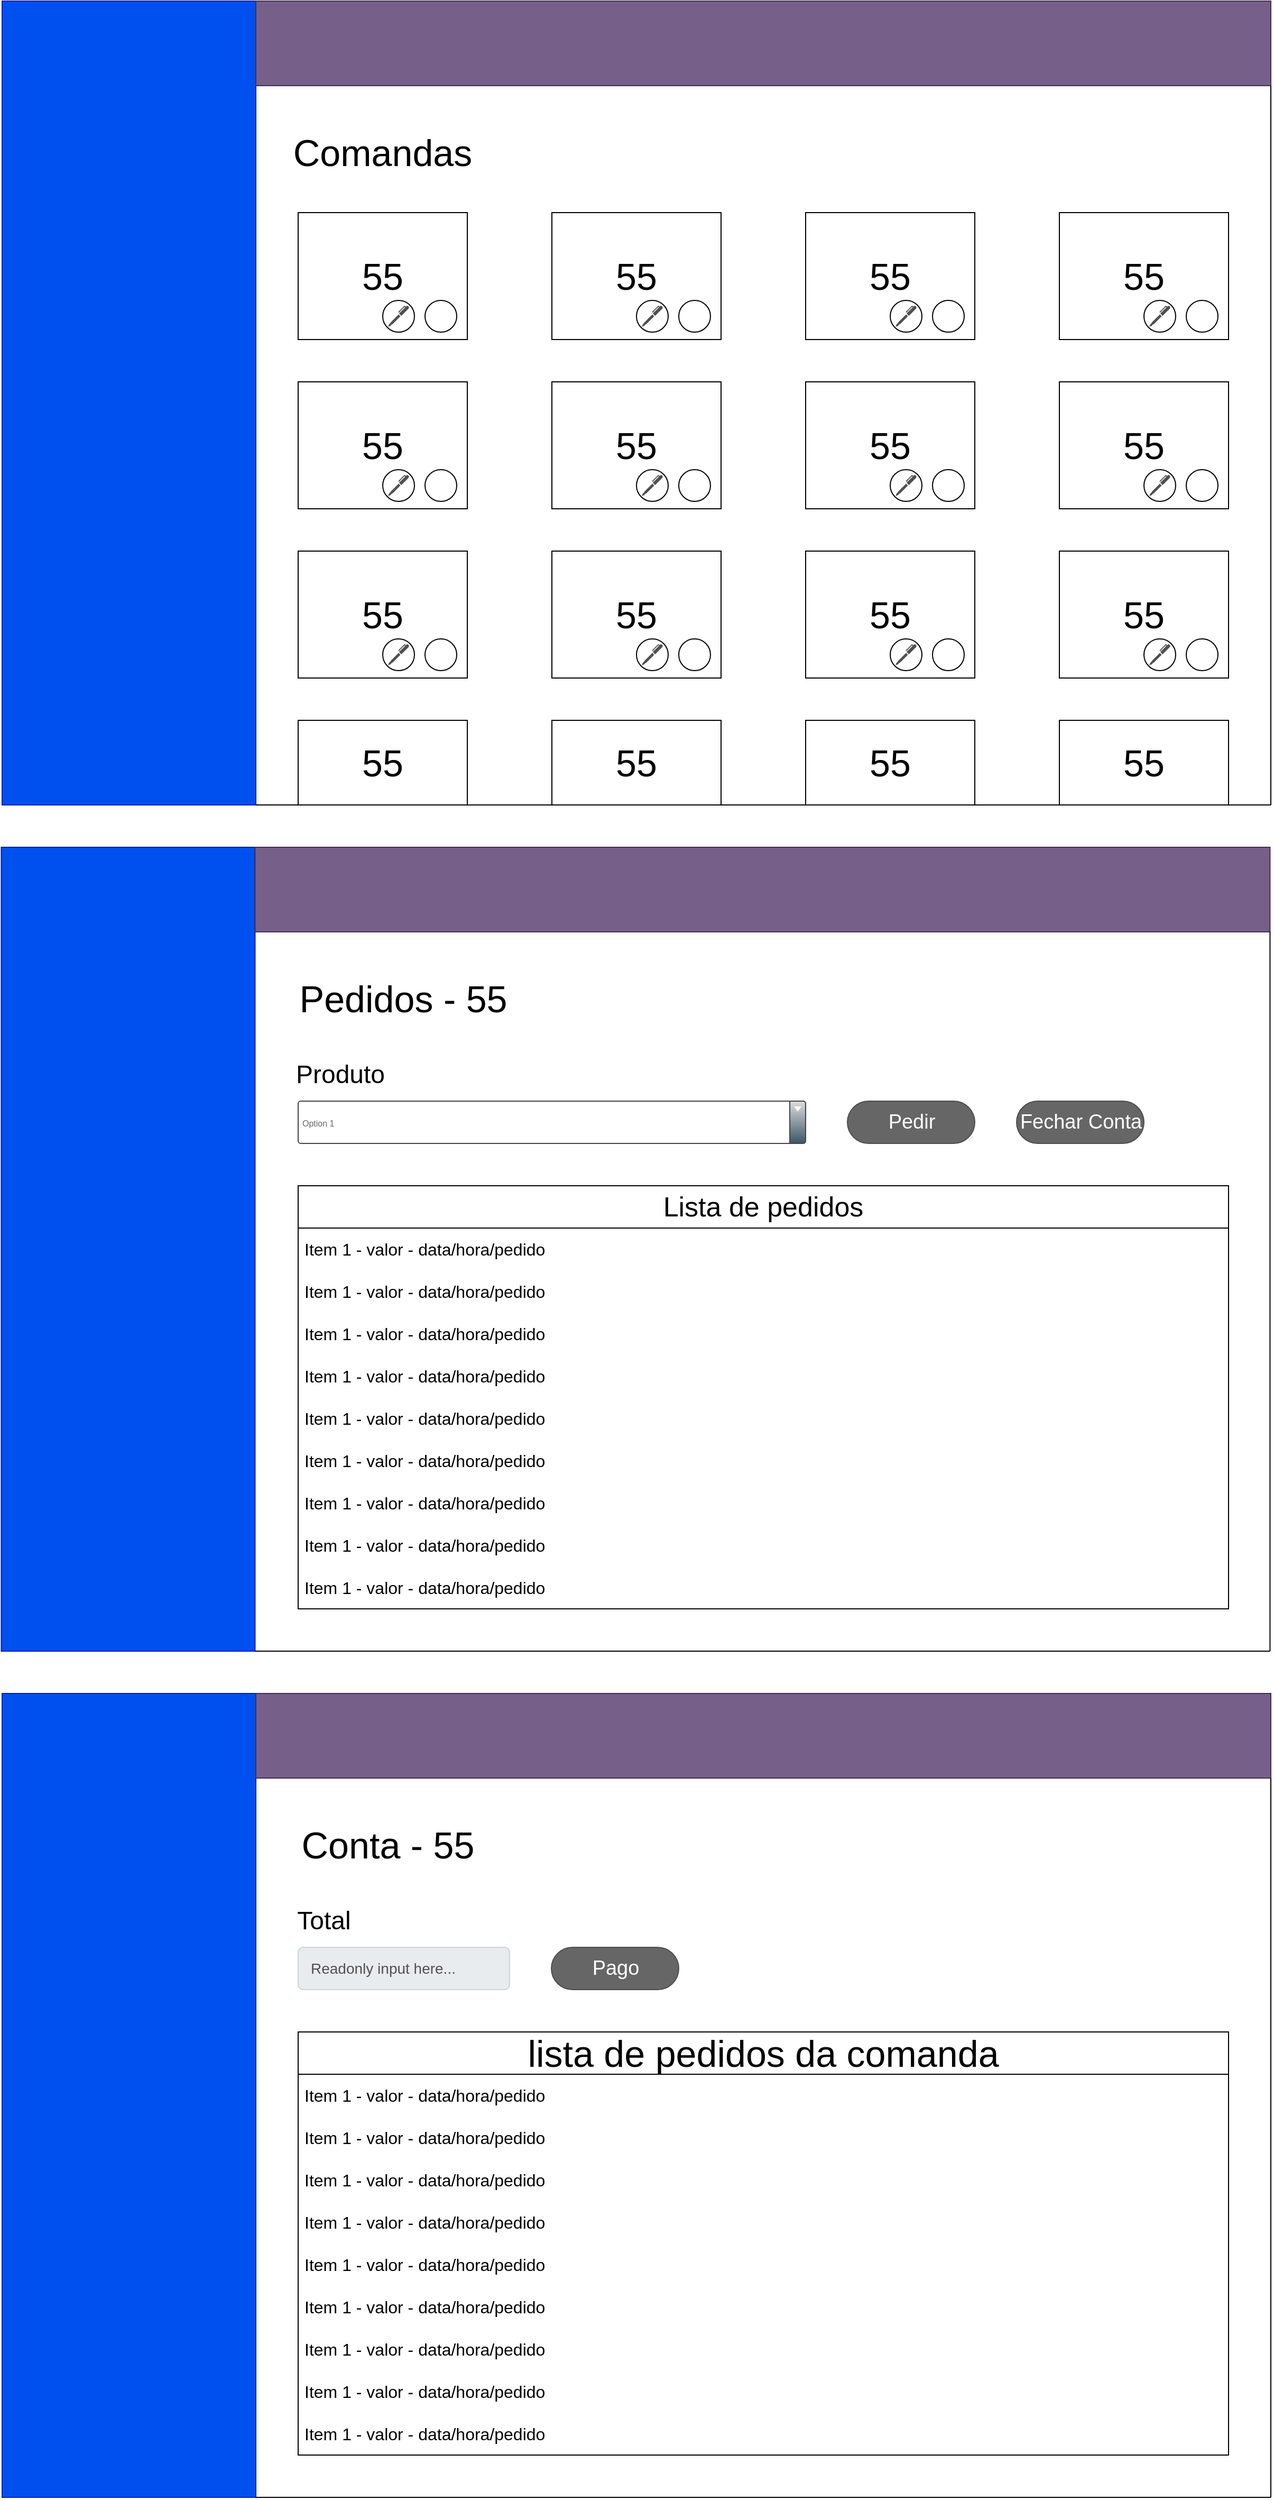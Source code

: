 <mxfile version="24.4.9" type="github">
  <diagram name="Página-1" id="xbZieVm0xrTmN9SILhUu">
    <mxGraphModel dx="7577" dy="3057" grid="1" gridSize="10" guides="1" tooltips="1" connect="1" arrows="1" fold="1" page="0" pageScale="1" pageWidth="827" pageHeight="1169" math="0" shadow="0">
      <root>
        <mxCell id="0" />
        <mxCell id="1" parent="0" />
        <mxCell id="uYwmo2Z151eSSHUktlcx-2" value="" style="rounded=0;whiteSpace=wrap;html=1;fillColor=#0050ef;strokeColor=#001DBC;fontColor=#ffffff;" vertex="1" parent="1">
          <mxGeometry x="-400" y="-120" width="240" height="760" as="geometry" />
        </mxCell>
        <mxCell id="uYwmo2Z151eSSHUktlcx-3" value="" style="rounded=0;whiteSpace=wrap;html=1;fillColor=#76608a;fontColor=#ffffff;strokeColor=#432D57;" vertex="1" parent="1">
          <mxGeometry x="-160" y="-120" width="960" height="80" as="geometry" />
        </mxCell>
        <mxCell id="uYwmo2Z151eSSHUktlcx-4" value="55" style="rounded=0;whiteSpace=wrap;html=1;align=center;fontSize=35;" vertex="1" parent="1">
          <mxGeometry x="-120" y="80" width="160" height="120" as="geometry" />
        </mxCell>
        <mxCell id="uYwmo2Z151eSSHUktlcx-20" value="" style="ellipse;whiteSpace=wrap;html=1;aspect=fixed;" vertex="1" parent="1">
          <mxGeometry x="-40" y="163" width="30" height="30" as="geometry" />
        </mxCell>
        <mxCell id="uYwmo2Z151eSSHUktlcx-21" value="" style="ellipse;whiteSpace=wrap;html=1;aspect=fixed;" vertex="1" parent="1">
          <mxGeometry y="163" width="30" height="30" as="geometry" />
        </mxCell>
        <mxCell id="uYwmo2Z151eSSHUktlcx-50" value="" style="sketch=0;pointerEvents=1;shadow=0;dashed=0;html=1;strokeColor=none;fillColor=#505050;labelPosition=center;verticalLabelPosition=bottom;verticalAlign=top;outlineConnect=0;align=center;shape=mxgraph.office.concepts.writing_pen;" vertex="1" parent="1">
          <mxGeometry x="-35" y="168" width="20" height="20" as="geometry" />
        </mxCell>
        <mxCell id="uYwmo2Z151eSSHUktlcx-51" value="" style="shape=image;html=1;verticalAlign=top;verticalLabelPosition=bottom;labelBackgroundColor=#ffffff;imageAspect=0;aspect=fixed;image=https://cdn1.iconfinder.com/data/icons/unicons-line-vol-6/24/trash-alt-128.png" vertex="1" parent="1">
          <mxGeometry x="5" y="168" width="20" height="20" as="geometry" />
        </mxCell>
        <mxCell id="uYwmo2Z151eSSHUktlcx-86" value="Comandas" style="text;html=1;align=center;verticalAlign=middle;whiteSpace=wrap;rounded=0;fontSize=35;" vertex="1" parent="1">
          <mxGeometry x="-120" y="8" width="160" height="30" as="geometry" />
        </mxCell>
        <mxCell id="uYwmo2Z151eSSHUktlcx-168" value="" style="endArrow=none;html=1;rounded=0;entryX=1;entryY=1;entryDx=0;entryDy=0;" edge="1" parent="1">
          <mxGeometry width="50" height="50" relative="1" as="geometry">
            <mxPoint x="800" y="640" as="sourcePoint" />
            <mxPoint x="800" y="-40" as="targetPoint" />
          </mxGeometry>
        </mxCell>
        <mxCell id="uYwmo2Z151eSSHUktlcx-169" value="" style="endArrow=none;html=1;rounded=0;entryX=1;entryY=1;entryDx=0;entryDy=0;" edge="1" parent="1" target="uYwmo2Z151eSSHUktlcx-2">
          <mxGeometry width="50" height="50" relative="1" as="geometry">
            <mxPoint x="800" y="640" as="sourcePoint" />
            <mxPoint x="810" y="-30" as="targetPoint" />
          </mxGeometry>
        </mxCell>
        <mxCell id="uYwmo2Z151eSSHUktlcx-172" value="55" style="rounded=0;whiteSpace=wrap;html=1;align=center;fontSize=35;" vertex="1" parent="1">
          <mxGeometry x="120" y="80" width="160" height="120" as="geometry" />
        </mxCell>
        <mxCell id="uYwmo2Z151eSSHUktlcx-173" value="" style="ellipse;whiteSpace=wrap;html=1;aspect=fixed;" vertex="1" parent="1">
          <mxGeometry x="200" y="163" width="30" height="30" as="geometry" />
        </mxCell>
        <mxCell id="uYwmo2Z151eSSHUktlcx-174" value="" style="ellipse;whiteSpace=wrap;html=1;aspect=fixed;" vertex="1" parent="1">
          <mxGeometry x="240" y="163" width="30" height="30" as="geometry" />
        </mxCell>
        <mxCell id="uYwmo2Z151eSSHUktlcx-175" value="" style="sketch=0;pointerEvents=1;shadow=0;dashed=0;html=1;strokeColor=none;fillColor=#505050;labelPosition=center;verticalLabelPosition=bottom;verticalAlign=top;outlineConnect=0;align=center;shape=mxgraph.office.concepts.writing_pen;" vertex="1" parent="1">
          <mxGeometry x="205" y="168" width="20" height="20" as="geometry" />
        </mxCell>
        <mxCell id="uYwmo2Z151eSSHUktlcx-176" value="" style="shape=image;html=1;verticalAlign=top;verticalLabelPosition=bottom;labelBackgroundColor=#ffffff;imageAspect=0;aspect=fixed;image=https://cdn1.iconfinder.com/data/icons/unicons-line-vol-6/24/trash-alt-128.png" vertex="1" parent="1">
          <mxGeometry x="245" y="168" width="20" height="20" as="geometry" />
        </mxCell>
        <mxCell id="uYwmo2Z151eSSHUktlcx-177" value="55" style="rounded=0;whiteSpace=wrap;html=1;align=center;fontSize=35;" vertex="1" parent="1">
          <mxGeometry x="360" y="80" width="160" height="120" as="geometry" />
        </mxCell>
        <mxCell id="uYwmo2Z151eSSHUktlcx-178" value="" style="ellipse;whiteSpace=wrap;html=1;aspect=fixed;" vertex="1" parent="1">
          <mxGeometry x="440" y="163" width="30" height="30" as="geometry" />
        </mxCell>
        <mxCell id="uYwmo2Z151eSSHUktlcx-179" value="" style="ellipse;whiteSpace=wrap;html=1;aspect=fixed;" vertex="1" parent="1">
          <mxGeometry x="480" y="163" width="30" height="30" as="geometry" />
        </mxCell>
        <mxCell id="uYwmo2Z151eSSHUktlcx-180" value="" style="sketch=0;pointerEvents=1;shadow=0;dashed=0;html=1;strokeColor=none;fillColor=#505050;labelPosition=center;verticalLabelPosition=bottom;verticalAlign=top;outlineConnect=0;align=center;shape=mxgraph.office.concepts.writing_pen;" vertex="1" parent="1">
          <mxGeometry x="445" y="168" width="20" height="20" as="geometry" />
        </mxCell>
        <mxCell id="uYwmo2Z151eSSHUktlcx-181" value="" style="shape=image;html=1;verticalAlign=top;verticalLabelPosition=bottom;labelBackgroundColor=#ffffff;imageAspect=0;aspect=fixed;image=https://cdn1.iconfinder.com/data/icons/unicons-line-vol-6/24/trash-alt-128.png" vertex="1" parent="1">
          <mxGeometry x="485" y="168" width="20" height="20" as="geometry" />
        </mxCell>
        <mxCell id="uYwmo2Z151eSSHUktlcx-182" value="55" style="rounded=0;whiteSpace=wrap;html=1;align=center;fontSize=35;" vertex="1" parent="1">
          <mxGeometry x="600" y="80" width="160" height="120" as="geometry" />
        </mxCell>
        <mxCell id="uYwmo2Z151eSSHUktlcx-183" value="" style="ellipse;whiteSpace=wrap;html=1;aspect=fixed;" vertex="1" parent="1">
          <mxGeometry x="680" y="163" width="30" height="30" as="geometry" />
        </mxCell>
        <mxCell id="uYwmo2Z151eSSHUktlcx-184" value="" style="ellipse;whiteSpace=wrap;html=1;aspect=fixed;" vertex="1" parent="1">
          <mxGeometry x="720" y="163" width="30" height="30" as="geometry" />
        </mxCell>
        <mxCell id="uYwmo2Z151eSSHUktlcx-185" value="" style="sketch=0;pointerEvents=1;shadow=0;dashed=0;html=1;strokeColor=none;fillColor=#505050;labelPosition=center;verticalLabelPosition=bottom;verticalAlign=top;outlineConnect=0;align=center;shape=mxgraph.office.concepts.writing_pen;" vertex="1" parent="1">
          <mxGeometry x="685" y="168" width="20" height="20" as="geometry" />
        </mxCell>
        <mxCell id="uYwmo2Z151eSSHUktlcx-186" value="" style="shape=image;html=1;verticalAlign=top;verticalLabelPosition=bottom;labelBackgroundColor=#ffffff;imageAspect=0;aspect=fixed;image=https://cdn1.iconfinder.com/data/icons/unicons-line-vol-6/24/trash-alt-128.png" vertex="1" parent="1">
          <mxGeometry x="725" y="168" width="20" height="20" as="geometry" />
        </mxCell>
        <mxCell id="uYwmo2Z151eSSHUktlcx-187" value="55" style="rounded=0;whiteSpace=wrap;html=1;align=center;fontSize=35;" vertex="1" parent="1">
          <mxGeometry x="-120" y="240" width="160" height="120" as="geometry" />
        </mxCell>
        <mxCell id="uYwmo2Z151eSSHUktlcx-188" value="" style="ellipse;whiteSpace=wrap;html=1;aspect=fixed;" vertex="1" parent="1">
          <mxGeometry x="-40" y="323" width="30" height="30" as="geometry" />
        </mxCell>
        <mxCell id="uYwmo2Z151eSSHUktlcx-189" value="" style="ellipse;whiteSpace=wrap;html=1;aspect=fixed;" vertex="1" parent="1">
          <mxGeometry y="323" width="30" height="30" as="geometry" />
        </mxCell>
        <mxCell id="uYwmo2Z151eSSHUktlcx-190" value="" style="sketch=0;pointerEvents=1;shadow=0;dashed=0;html=1;strokeColor=none;fillColor=#505050;labelPosition=center;verticalLabelPosition=bottom;verticalAlign=top;outlineConnect=0;align=center;shape=mxgraph.office.concepts.writing_pen;" vertex="1" parent="1">
          <mxGeometry x="-35" y="328" width="20" height="20" as="geometry" />
        </mxCell>
        <mxCell id="uYwmo2Z151eSSHUktlcx-191" value="" style="shape=image;html=1;verticalAlign=top;verticalLabelPosition=bottom;labelBackgroundColor=#ffffff;imageAspect=0;aspect=fixed;image=https://cdn1.iconfinder.com/data/icons/unicons-line-vol-6/24/trash-alt-128.png" vertex="1" parent="1">
          <mxGeometry x="5" y="328" width="20" height="20" as="geometry" />
        </mxCell>
        <mxCell id="uYwmo2Z151eSSHUktlcx-192" value="55" style="rounded=0;whiteSpace=wrap;html=1;align=center;fontSize=35;" vertex="1" parent="1">
          <mxGeometry x="120" y="240" width="160" height="120" as="geometry" />
        </mxCell>
        <mxCell id="uYwmo2Z151eSSHUktlcx-193" value="" style="ellipse;whiteSpace=wrap;html=1;aspect=fixed;" vertex="1" parent="1">
          <mxGeometry x="200" y="323" width="30" height="30" as="geometry" />
        </mxCell>
        <mxCell id="uYwmo2Z151eSSHUktlcx-194" value="" style="ellipse;whiteSpace=wrap;html=1;aspect=fixed;" vertex="1" parent="1">
          <mxGeometry x="240" y="323" width="30" height="30" as="geometry" />
        </mxCell>
        <mxCell id="uYwmo2Z151eSSHUktlcx-195" value="" style="sketch=0;pointerEvents=1;shadow=0;dashed=0;html=1;strokeColor=none;fillColor=#505050;labelPosition=center;verticalLabelPosition=bottom;verticalAlign=top;outlineConnect=0;align=center;shape=mxgraph.office.concepts.writing_pen;" vertex="1" parent="1">
          <mxGeometry x="205" y="328" width="20" height="20" as="geometry" />
        </mxCell>
        <mxCell id="uYwmo2Z151eSSHUktlcx-196" value="" style="shape=image;html=1;verticalAlign=top;verticalLabelPosition=bottom;labelBackgroundColor=#ffffff;imageAspect=0;aspect=fixed;image=https://cdn1.iconfinder.com/data/icons/unicons-line-vol-6/24/trash-alt-128.png" vertex="1" parent="1">
          <mxGeometry x="245" y="328" width="20" height="20" as="geometry" />
        </mxCell>
        <mxCell id="uYwmo2Z151eSSHUktlcx-197" value="55" style="rounded=0;whiteSpace=wrap;html=1;align=center;fontSize=35;" vertex="1" parent="1">
          <mxGeometry x="360" y="240" width="160" height="120" as="geometry" />
        </mxCell>
        <mxCell id="uYwmo2Z151eSSHUktlcx-198" value="" style="ellipse;whiteSpace=wrap;html=1;aspect=fixed;" vertex="1" parent="1">
          <mxGeometry x="440" y="323" width="30" height="30" as="geometry" />
        </mxCell>
        <mxCell id="uYwmo2Z151eSSHUktlcx-199" value="" style="ellipse;whiteSpace=wrap;html=1;aspect=fixed;" vertex="1" parent="1">
          <mxGeometry x="480" y="323" width="30" height="30" as="geometry" />
        </mxCell>
        <mxCell id="uYwmo2Z151eSSHUktlcx-200" value="" style="sketch=0;pointerEvents=1;shadow=0;dashed=0;html=1;strokeColor=none;fillColor=#505050;labelPosition=center;verticalLabelPosition=bottom;verticalAlign=top;outlineConnect=0;align=center;shape=mxgraph.office.concepts.writing_pen;" vertex="1" parent="1">
          <mxGeometry x="445" y="328" width="20" height="20" as="geometry" />
        </mxCell>
        <mxCell id="uYwmo2Z151eSSHUktlcx-201" value="" style="shape=image;html=1;verticalAlign=top;verticalLabelPosition=bottom;labelBackgroundColor=#ffffff;imageAspect=0;aspect=fixed;image=https://cdn1.iconfinder.com/data/icons/unicons-line-vol-6/24/trash-alt-128.png" vertex="1" parent="1">
          <mxGeometry x="485" y="328" width="20" height="20" as="geometry" />
        </mxCell>
        <mxCell id="uYwmo2Z151eSSHUktlcx-202" value="55" style="rounded=0;whiteSpace=wrap;html=1;align=center;fontSize=35;" vertex="1" parent="1">
          <mxGeometry x="600" y="240" width="160" height="120" as="geometry" />
        </mxCell>
        <mxCell id="uYwmo2Z151eSSHUktlcx-203" value="" style="ellipse;whiteSpace=wrap;html=1;aspect=fixed;" vertex="1" parent="1">
          <mxGeometry x="680" y="323" width="30" height="30" as="geometry" />
        </mxCell>
        <mxCell id="uYwmo2Z151eSSHUktlcx-204" value="" style="ellipse;whiteSpace=wrap;html=1;aspect=fixed;" vertex="1" parent="1">
          <mxGeometry x="720" y="323" width="30" height="30" as="geometry" />
        </mxCell>
        <mxCell id="uYwmo2Z151eSSHUktlcx-205" value="" style="sketch=0;pointerEvents=1;shadow=0;dashed=0;html=1;strokeColor=none;fillColor=#505050;labelPosition=center;verticalLabelPosition=bottom;verticalAlign=top;outlineConnect=0;align=center;shape=mxgraph.office.concepts.writing_pen;" vertex="1" parent="1">
          <mxGeometry x="685" y="328" width="20" height="20" as="geometry" />
        </mxCell>
        <mxCell id="uYwmo2Z151eSSHUktlcx-206" value="" style="shape=image;html=1;verticalAlign=top;verticalLabelPosition=bottom;labelBackgroundColor=#ffffff;imageAspect=0;aspect=fixed;image=https://cdn1.iconfinder.com/data/icons/unicons-line-vol-6/24/trash-alt-128.png" vertex="1" parent="1">
          <mxGeometry x="725" y="328" width="20" height="20" as="geometry" />
        </mxCell>
        <mxCell id="uYwmo2Z151eSSHUktlcx-207" value="55" style="rounded=0;whiteSpace=wrap;html=1;align=center;fontSize=35;" vertex="1" parent="1">
          <mxGeometry x="-120" y="400" width="160" height="120" as="geometry" />
        </mxCell>
        <mxCell id="uYwmo2Z151eSSHUktlcx-208" value="" style="ellipse;whiteSpace=wrap;html=1;aspect=fixed;" vertex="1" parent="1">
          <mxGeometry x="-40" y="483" width="30" height="30" as="geometry" />
        </mxCell>
        <mxCell id="uYwmo2Z151eSSHUktlcx-209" value="" style="ellipse;whiteSpace=wrap;html=1;aspect=fixed;" vertex="1" parent="1">
          <mxGeometry y="483" width="30" height="30" as="geometry" />
        </mxCell>
        <mxCell id="uYwmo2Z151eSSHUktlcx-210" value="" style="sketch=0;pointerEvents=1;shadow=0;dashed=0;html=1;strokeColor=none;fillColor=#505050;labelPosition=center;verticalLabelPosition=bottom;verticalAlign=top;outlineConnect=0;align=center;shape=mxgraph.office.concepts.writing_pen;" vertex="1" parent="1">
          <mxGeometry x="-35" y="488" width="20" height="20" as="geometry" />
        </mxCell>
        <mxCell id="uYwmo2Z151eSSHUktlcx-211" value="" style="shape=image;html=1;verticalAlign=top;verticalLabelPosition=bottom;labelBackgroundColor=#ffffff;imageAspect=0;aspect=fixed;image=https://cdn1.iconfinder.com/data/icons/unicons-line-vol-6/24/trash-alt-128.png" vertex="1" parent="1">
          <mxGeometry x="5" y="488" width="20" height="20" as="geometry" />
        </mxCell>
        <mxCell id="uYwmo2Z151eSSHUktlcx-212" value="55" style="rounded=0;whiteSpace=wrap;html=1;align=center;fontSize=35;" vertex="1" parent="1">
          <mxGeometry x="120" y="400" width="160" height="120" as="geometry" />
        </mxCell>
        <mxCell id="uYwmo2Z151eSSHUktlcx-213" value="" style="ellipse;whiteSpace=wrap;html=1;aspect=fixed;" vertex="1" parent="1">
          <mxGeometry x="200" y="483" width="30" height="30" as="geometry" />
        </mxCell>
        <mxCell id="uYwmo2Z151eSSHUktlcx-214" value="" style="ellipse;whiteSpace=wrap;html=1;aspect=fixed;" vertex="1" parent="1">
          <mxGeometry x="240" y="483" width="30" height="30" as="geometry" />
        </mxCell>
        <mxCell id="uYwmo2Z151eSSHUktlcx-215" value="" style="sketch=0;pointerEvents=1;shadow=0;dashed=0;html=1;strokeColor=none;fillColor=#505050;labelPosition=center;verticalLabelPosition=bottom;verticalAlign=top;outlineConnect=0;align=center;shape=mxgraph.office.concepts.writing_pen;" vertex="1" parent="1">
          <mxGeometry x="205" y="488" width="20" height="20" as="geometry" />
        </mxCell>
        <mxCell id="uYwmo2Z151eSSHUktlcx-216" value="" style="shape=image;html=1;verticalAlign=top;verticalLabelPosition=bottom;labelBackgroundColor=#ffffff;imageAspect=0;aspect=fixed;image=https://cdn1.iconfinder.com/data/icons/unicons-line-vol-6/24/trash-alt-128.png" vertex="1" parent="1">
          <mxGeometry x="245" y="488" width="20" height="20" as="geometry" />
        </mxCell>
        <mxCell id="uYwmo2Z151eSSHUktlcx-217" value="55" style="rounded=0;whiteSpace=wrap;html=1;align=center;fontSize=35;" vertex="1" parent="1">
          <mxGeometry x="360" y="400" width="160" height="120" as="geometry" />
        </mxCell>
        <mxCell id="uYwmo2Z151eSSHUktlcx-218" value="" style="ellipse;whiteSpace=wrap;html=1;aspect=fixed;" vertex="1" parent="1">
          <mxGeometry x="440" y="483" width="30" height="30" as="geometry" />
        </mxCell>
        <mxCell id="uYwmo2Z151eSSHUktlcx-219" value="" style="ellipse;whiteSpace=wrap;html=1;aspect=fixed;" vertex="1" parent="1">
          <mxGeometry x="480" y="483" width="30" height="30" as="geometry" />
        </mxCell>
        <mxCell id="uYwmo2Z151eSSHUktlcx-220" value="" style="sketch=0;pointerEvents=1;shadow=0;dashed=0;html=1;strokeColor=none;fillColor=#505050;labelPosition=center;verticalLabelPosition=bottom;verticalAlign=top;outlineConnect=0;align=center;shape=mxgraph.office.concepts.writing_pen;" vertex="1" parent="1">
          <mxGeometry x="445" y="488" width="20" height="20" as="geometry" />
        </mxCell>
        <mxCell id="uYwmo2Z151eSSHUktlcx-221" value="" style="shape=image;html=1;verticalAlign=top;verticalLabelPosition=bottom;labelBackgroundColor=#ffffff;imageAspect=0;aspect=fixed;image=https://cdn1.iconfinder.com/data/icons/unicons-line-vol-6/24/trash-alt-128.png" vertex="1" parent="1">
          <mxGeometry x="485" y="488" width="20" height="20" as="geometry" />
        </mxCell>
        <mxCell id="uYwmo2Z151eSSHUktlcx-222" value="55" style="rounded=0;whiteSpace=wrap;html=1;align=center;fontSize=35;" vertex="1" parent="1">
          <mxGeometry x="600" y="400" width="160" height="120" as="geometry" />
        </mxCell>
        <mxCell id="uYwmo2Z151eSSHUktlcx-223" value="" style="ellipse;whiteSpace=wrap;html=1;aspect=fixed;" vertex="1" parent="1">
          <mxGeometry x="680" y="483" width="30" height="30" as="geometry" />
        </mxCell>
        <mxCell id="uYwmo2Z151eSSHUktlcx-224" value="" style="ellipse;whiteSpace=wrap;html=1;aspect=fixed;" vertex="1" parent="1">
          <mxGeometry x="720" y="483" width="30" height="30" as="geometry" />
        </mxCell>
        <mxCell id="uYwmo2Z151eSSHUktlcx-225" value="" style="sketch=0;pointerEvents=1;shadow=0;dashed=0;html=1;strokeColor=none;fillColor=#505050;labelPosition=center;verticalLabelPosition=bottom;verticalAlign=top;outlineConnect=0;align=center;shape=mxgraph.office.concepts.writing_pen;" vertex="1" parent="1">
          <mxGeometry x="685" y="488" width="20" height="20" as="geometry" />
        </mxCell>
        <mxCell id="uYwmo2Z151eSSHUktlcx-226" value="" style="shape=image;html=1;verticalAlign=top;verticalLabelPosition=bottom;labelBackgroundColor=#ffffff;imageAspect=0;aspect=fixed;image=https://cdn1.iconfinder.com/data/icons/unicons-line-vol-6/24/trash-alt-128.png" vertex="1" parent="1">
          <mxGeometry x="725" y="488" width="20" height="20" as="geometry" />
        </mxCell>
        <mxCell id="uYwmo2Z151eSSHUktlcx-227" value="55" style="rounded=0;whiteSpace=wrap;html=1;align=center;fontSize=35;" vertex="1" parent="1">
          <mxGeometry x="-120" y="560" width="160" height="80" as="geometry" />
        </mxCell>
        <mxCell id="uYwmo2Z151eSSHUktlcx-232" value="55" style="rounded=0;whiteSpace=wrap;html=1;align=center;fontSize=35;" vertex="1" parent="1">
          <mxGeometry x="120" y="560" width="160" height="80" as="geometry" />
        </mxCell>
        <mxCell id="uYwmo2Z151eSSHUktlcx-233" value="55" style="rounded=0;whiteSpace=wrap;html=1;align=center;fontSize=35;" vertex="1" parent="1">
          <mxGeometry x="360" y="560" width="160" height="80" as="geometry" />
        </mxCell>
        <mxCell id="uYwmo2Z151eSSHUktlcx-234" value="55" style="rounded=0;whiteSpace=wrap;html=1;align=center;fontSize=35;" vertex="1" parent="1">
          <mxGeometry x="600" y="560" width="160" height="80" as="geometry" />
        </mxCell>
        <mxCell id="uYwmo2Z151eSSHUktlcx-235" value="" style="rounded=0;whiteSpace=wrap;html=1;fillColor=#0050ef;strokeColor=#001DBC;fontColor=#ffffff;" vertex="1" parent="1">
          <mxGeometry x="-400.77" y="680" width="240" height="760" as="geometry" />
        </mxCell>
        <mxCell id="uYwmo2Z151eSSHUktlcx-236" value="" style="rounded=0;whiteSpace=wrap;html=1;fillColor=#76608a;fontColor=#ffffff;strokeColor=#432D57;" vertex="1" parent="1">
          <mxGeometry x="-160.77" y="680" width="960" height="80" as="geometry" />
        </mxCell>
        <mxCell id="uYwmo2Z151eSSHUktlcx-242" value="Pedidos - 55" style="text;html=1;align=center;verticalAlign=middle;whiteSpace=wrap;rounded=0;fontSize=35;" vertex="1" parent="1">
          <mxGeometry x="-120.77" y="808" width="200.77" height="30" as="geometry" />
        </mxCell>
        <mxCell id="uYwmo2Z151eSSHUktlcx-243" value="" style="endArrow=none;html=1;rounded=0;entryX=1;entryY=1;entryDx=0;entryDy=0;" edge="1" parent="1">
          <mxGeometry width="50" height="50" relative="1" as="geometry">
            <mxPoint x="799.23" y="1440" as="sourcePoint" />
            <mxPoint x="799.23" y="760" as="targetPoint" />
          </mxGeometry>
        </mxCell>
        <mxCell id="uYwmo2Z151eSSHUktlcx-244" value="" style="endArrow=none;html=1;rounded=0;entryX=1;entryY=1;entryDx=0;entryDy=0;" edge="1" parent="1" target="uYwmo2Z151eSSHUktlcx-235">
          <mxGeometry width="50" height="50" relative="1" as="geometry">
            <mxPoint x="799.23" y="1440" as="sourcePoint" />
            <mxPoint x="809.23" y="770" as="targetPoint" />
          </mxGeometry>
        </mxCell>
        <mxCell id="uYwmo2Z151eSSHUktlcx-305" value="&lt;font style=&quot;font-size: 24px;&quot;&gt;Produto&lt;/font&gt;" style="text;html=1;align=center;verticalAlign=middle;whiteSpace=wrap;rounded=0;" vertex="1" parent="1">
          <mxGeometry x="-120" y="880" width="80" height="30" as="geometry" />
        </mxCell>
        <mxCell id="uYwmo2Z151eSSHUktlcx-310" value="&lt;font style=&quot;font-size: 19px;&quot;&gt;Pedir&lt;/font&gt;" style="rounded=1;html=1;shadow=0;dashed=0;whiteSpace=wrap;fontSize=10;fillColor=#666666;align=center;strokeColor=#4D4D4D;fontColor=#ffffff;arcSize=50;" vertex="1" parent="1">
          <mxGeometry x="399.5" y="920" width="120.5" height="40" as="geometry" />
        </mxCell>
        <mxCell id="uYwmo2Z151eSSHUktlcx-311" value="&lt;font style=&quot;font-size: 26px;&quot;&gt;Lista de pedidos&lt;/font&gt;" style="swimlane;fontStyle=0;childLayout=stackLayout;horizontal=1;startSize=40;horizontalStack=0;resizeParent=1;resizeParentMax=0;resizeLast=0;collapsible=1;marginBottom=0;whiteSpace=wrap;html=1;" vertex="1" parent="1">
          <mxGeometry x="-120" y="1000" width="880" height="400" as="geometry" />
        </mxCell>
        <mxCell id="uYwmo2Z151eSSHUktlcx-313" value="&lt;font style=&quot;font-size: 16px;&quot;&gt;Item 1 - valor - data/hora/pedido&lt;/font&gt;" style="text;strokeColor=none;fillColor=none;align=left;verticalAlign=middle;spacingLeft=4;spacingRight=4;overflow=hidden;points=[[0,0.5],[1,0.5]];portConstraint=eastwest;rotatable=0;whiteSpace=wrap;html=1;" vertex="1" parent="uYwmo2Z151eSSHUktlcx-311">
          <mxGeometry y="40" width="880" height="40" as="geometry" />
        </mxCell>
        <mxCell id="uYwmo2Z151eSSHUktlcx-351" value="&lt;font style=&quot;font-size: 16px;&quot;&gt;Item 1 - valor - data/hora/pedido&lt;/font&gt;" style="text;strokeColor=none;fillColor=none;align=left;verticalAlign=middle;spacingLeft=4;spacingRight=4;overflow=hidden;points=[[0,0.5],[1,0.5]];portConstraint=eastwest;rotatable=0;whiteSpace=wrap;html=1;" vertex="1" parent="uYwmo2Z151eSSHUktlcx-311">
          <mxGeometry y="80" width="880" height="40" as="geometry" />
        </mxCell>
        <mxCell id="uYwmo2Z151eSSHUktlcx-353" value="&lt;font style=&quot;font-size: 16px;&quot;&gt;Item 1 - valor - data/hora/pedido&lt;/font&gt;" style="text;strokeColor=none;fillColor=none;align=left;verticalAlign=middle;spacingLeft=4;spacingRight=4;overflow=hidden;points=[[0,0.5],[1,0.5]];portConstraint=eastwest;rotatable=0;whiteSpace=wrap;html=1;" vertex="1" parent="uYwmo2Z151eSSHUktlcx-311">
          <mxGeometry y="120" width="880" height="40" as="geometry" />
        </mxCell>
        <mxCell id="uYwmo2Z151eSSHUktlcx-357" value="&lt;font style=&quot;font-size: 16px;&quot;&gt;Item 1 - valor - data/hora/pedido&lt;/font&gt;" style="text;strokeColor=none;fillColor=none;align=left;verticalAlign=middle;spacingLeft=4;spacingRight=4;overflow=hidden;points=[[0,0.5],[1,0.5]];portConstraint=eastwest;rotatable=0;whiteSpace=wrap;html=1;" vertex="1" parent="uYwmo2Z151eSSHUktlcx-311">
          <mxGeometry y="160" width="880" height="40" as="geometry" />
        </mxCell>
        <mxCell id="uYwmo2Z151eSSHUktlcx-356" value="&lt;font style=&quot;font-size: 16px;&quot;&gt;Item 1 - valor - data/hora/pedido&lt;/font&gt;" style="text;strokeColor=none;fillColor=none;align=left;verticalAlign=middle;spacingLeft=4;spacingRight=4;overflow=hidden;points=[[0,0.5],[1,0.5]];portConstraint=eastwest;rotatable=0;whiteSpace=wrap;html=1;" vertex="1" parent="uYwmo2Z151eSSHUktlcx-311">
          <mxGeometry y="200" width="880" height="40" as="geometry" />
        </mxCell>
        <mxCell id="uYwmo2Z151eSSHUktlcx-355" value="&lt;font style=&quot;font-size: 16px;&quot;&gt;Item 1 - valor - data/hora/pedido&lt;/font&gt;" style="text;strokeColor=none;fillColor=none;align=left;verticalAlign=middle;spacingLeft=4;spacingRight=4;overflow=hidden;points=[[0,0.5],[1,0.5]];portConstraint=eastwest;rotatable=0;whiteSpace=wrap;html=1;" vertex="1" parent="uYwmo2Z151eSSHUktlcx-311">
          <mxGeometry y="240" width="880" height="40" as="geometry" />
        </mxCell>
        <mxCell id="uYwmo2Z151eSSHUktlcx-354" value="&lt;font style=&quot;font-size: 16px;&quot;&gt;Item 1 - valor - data/hora/pedido&lt;/font&gt;" style="text;strokeColor=none;fillColor=none;align=left;verticalAlign=middle;spacingLeft=4;spacingRight=4;overflow=hidden;points=[[0,0.5],[1,0.5]];portConstraint=eastwest;rotatable=0;whiteSpace=wrap;html=1;" vertex="1" parent="uYwmo2Z151eSSHUktlcx-311">
          <mxGeometry y="280" width="880" height="40" as="geometry" />
        </mxCell>
        <mxCell id="uYwmo2Z151eSSHUktlcx-352" value="&lt;font style=&quot;font-size: 16px;&quot;&gt;Item 1 - valor - data/hora/pedido&lt;/font&gt;" style="text;strokeColor=none;fillColor=none;align=left;verticalAlign=middle;spacingLeft=4;spacingRight=4;overflow=hidden;points=[[0,0.5],[1,0.5]];portConstraint=eastwest;rotatable=0;whiteSpace=wrap;html=1;" vertex="1" parent="uYwmo2Z151eSSHUktlcx-311">
          <mxGeometry y="320" width="880" height="40" as="geometry" />
        </mxCell>
        <mxCell id="uYwmo2Z151eSSHUktlcx-350" value="&lt;font style=&quot;font-size: 16px;&quot;&gt;Item 1 - valor - data/hora/pedido&lt;/font&gt;" style="text;strokeColor=none;fillColor=none;align=left;verticalAlign=middle;spacingLeft=4;spacingRight=4;overflow=hidden;points=[[0,0.5],[1,0.5]];portConstraint=eastwest;rotatable=0;whiteSpace=wrap;html=1;" vertex="1" parent="uYwmo2Z151eSSHUktlcx-311">
          <mxGeometry y="360" width="880" height="40" as="geometry" />
        </mxCell>
        <mxCell id="uYwmo2Z151eSSHUktlcx-325" value="Option 1" style="strokeWidth=1;html=1;shadow=0;dashed=0;shape=mxgraph.ios.iComboBox;spacingTop=2;spacingLeft=2;align=left;strokeColor=#444444;fontColor=#666666;buttonText=;fontSize=8;fillColor=#dddddd;fillColor2=#3D5565;sketch=0;whiteSpace=wrap;" vertex="1" parent="1">
          <mxGeometry x="-120" y="920" width="480" height="40" as="geometry" />
        </mxCell>
        <mxCell id="uYwmo2Z151eSSHUktlcx-326" value="&lt;font style=&quot;font-size: 19px;&quot;&gt;Fechar Conta&lt;/font&gt;" style="rounded=1;html=1;shadow=0;dashed=0;whiteSpace=wrap;fontSize=10;fillColor=#666666;align=center;strokeColor=#4D4D4D;fontColor=#ffffff;arcSize=50;" vertex="1" parent="1">
          <mxGeometry x="559.5" y="920" width="120.5" height="40" as="geometry" />
        </mxCell>
        <mxCell id="uYwmo2Z151eSSHUktlcx-327" value="" style="shape=image;html=1;verticalAlign=top;verticalLabelPosition=bottom;labelBackgroundColor=#ffffff;imageAspect=0;aspect=fixed;image=https://cdn1.iconfinder.com/data/icons/unicons-line-vol-6/24/trash-alt-128.png" vertex="1" parent="1">
          <mxGeometry x="730" y="1370" width="20" height="20" as="geometry" />
        </mxCell>
        <mxCell id="uYwmo2Z151eSSHUktlcx-330" value="" style="shape=image;html=1;verticalAlign=top;verticalLabelPosition=bottom;labelBackgroundColor=#ffffff;imageAspect=0;aspect=fixed;image=https://cdn1.iconfinder.com/data/icons/unicons-line-vol-6/24/trash-alt-128.png" vertex="1" parent="1">
          <mxGeometry x="730" y="1330" width="20" height="20" as="geometry" />
        </mxCell>
        <mxCell id="uYwmo2Z151eSSHUktlcx-331" value="" style="shape=image;html=1;verticalAlign=top;verticalLabelPosition=bottom;labelBackgroundColor=#ffffff;imageAspect=0;aspect=fixed;image=https://cdn1.iconfinder.com/data/icons/unicons-line-vol-6/24/trash-alt-128.png" vertex="1" parent="1">
          <mxGeometry x="730" y="1290" width="20" height="20" as="geometry" />
        </mxCell>
        <mxCell id="uYwmo2Z151eSSHUktlcx-332" value="" style="shape=image;html=1;verticalAlign=top;verticalLabelPosition=bottom;labelBackgroundColor=#ffffff;imageAspect=0;aspect=fixed;image=https://cdn1.iconfinder.com/data/icons/unicons-line-vol-6/24/trash-alt-128.png" vertex="1" parent="1">
          <mxGeometry x="730" y="1250" width="20" height="20" as="geometry" />
        </mxCell>
        <mxCell id="uYwmo2Z151eSSHUktlcx-333" value="" style="shape=image;html=1;verticalAlign=top;verticalLabelPosition=bottom;labelBackgroundColor=#ffffff;imageAspect=0;aspect=fixed;image=https://cdn1.iconfinder.com/data/icons/unicons-line-vol-6/24/trash-alt-128.png" vertex="1" parent="1">
          <mxGeometry x="730" y="1210" width="20" height="20" as="geometry" />
        </mxCell>
        <mxCell id="uYwmo2Z151eSSHUktlcx-334" value="" style="shape=image;html=1;verticalAlign=top;verticalLabelPosition=bottom;labelBackgroundColor=#ffffff;imageAspect=0;aspect=fixed;image=https://cdn1.iconfinder.com/data/icons/unicons-line-vol-6/24/trash-alt-128.png" vertex="1" parent="1">
          <mxGeometry x="730" y="1170" width="20" height="20" as="geometry" />
        </mxCell>
        <mxCell id="uYwmo2Z151eSSHUktlcx-335" value="" style="shape=image;html=1;verticalAlign=top;verticalLabelPosition=bottom;labelBackgroundColor=#ffffff;imageAspect=0;aspect=fixed;image=https://cdn1.iconfinder.com/data/icons/unicons-line-vol-6/24/trash-alt-128.png" vertex="1" parent="1">
          <mxGeometry x="730" y="1130" width="20" height="20" as="geometry" />
        </mxCell>
        <mxCell id="uYwmo2Z151eSSHUktlcx-336" value="" style="shape=image;html=1;verticalAlign=top;verticalLabelPosition=bottom;labelBackgroundColor=#ffffff;imageAspect=0;aspect=fixed;image=https://cdn1.iconfinder.com/data/icons/unicons-line-vol-6/24/trash-alt-128.png" vertex="1" parent="1">
          <mxGeometry x="730" y="1090" width="20" height="20" as="geometry" />
        </mxCell>
        <mxCell id="uYwmo2Z151eSSHUktlcx-337" value="" style="shape=image;html=1;verticalAlign=top;verticalLabelPosition=bottom;labelBackgroundColor=#ffffff;imageAspect=0;aspect=fixed;image=https://cdn1.iconfinder.com/data/icons/unicons-line-vol-6/24/trash-alt-128.png" vertex="1" parent="1">
          <mxGeometry x="730" y="1050" width="20" height="20" as="geometry" />
        </mxCell>
        <mxCell id="uYwmo2Z151eSSHUktlcx-358" value="" style="rounded=0;whiteSpace=wrap;html=1;fillColor=#0050ef;strokeColor=#001DBC;fontColor=#ffffff;" vertex="1" parent="1">
          <mxGeometry x="-400" y="1480" width="240" height="760" as="geometry" />
        </mxCell>
        <mxCell id="uYwmo2Z151eSSHUktlcx-359" value="" style="rounded=0;whiteSpace=wrap;html=1;fillColor=#76608a;fontColor=#ffffff;strokeColor=#432D57;" vertex="1" parent="1">
          <mxGeometry x="-160" y="1480" width="960" height="80" as="geometry" />
        </mxCell>
        <mxCell id="uYwmo2Z151eSSHUktlcx-360" value="Conta - 55" style="text;html=1;align=center;verticalAlign=middle;whiteSpace=wrap;rounded=0;fontSize=35;" vertex="1" parent="1">
          <mxGeometry x="-120" y="1608" width="170" height="30" as="geometry" />
        </mxCell>
        <mxCell id="uYwmo2Z151eSSHUktlcx-361" value="" style="endArrow=none;html=1;rounded=0;entryX=1;entryY=1;entryDx=0;entryDy=0;" edge="1" parent="1">
          <mxGeometry width="50" height="50" relative="1" as="geometry">
            <mxPoint x="800" y="2240" as="sourcePoint" />
            <mxPoint x="800" y="1560" as="targetPoint" />
          </mxGeometry>
        </mxCell>
        <mxCell id="uYwmo2Z151eSSHUktlcx-362" value="" style="endArrow=none;html=1;rounded=0;entryX=1;entryY=1;entryDx=0;entryDy=0;" edge="1" parent="1" target="uYwmo2Z151eSSHUktlcx-358">
          <mxGeometry width="50" height="50" relative="1" as="geometry">
            <mxPoint x="800" y="2240" as="sourcePoint" />
            <mxPoint x="810" y="1570" as="targetPoint" />
          </mxGeometry>
        </mxCell>
        <mxCell id="uYwmo2Z151eSSHUktlcx-365" value="lista de pedidos da comanda" style="swimlane;fontStyle=0;childLayout=stackLayout;horizontal=1;startSize=40;horizontalStack=0;resizeParent=1;resizeParentMax=0;resizeLast=0;collapsible=1;marginBottom=0;whiteSpace=wrap;html=1;fontSize=35;" vertex="1" parent="1">
          <mxGeometry x="-120.0" y="1800" width="880" height="400" as="geometry" />
        </mxCell>
        <mxCell id="uYwmo2Z151eSSHUktlcx-366" value="&lt;font style=&quot;font-size: 16px;&quot;&gt;Item 1 - valor - data/hora/pedido&lt;/font&gt;" style="text;strokeColor=none;fillColor=none;align=left;verticalAlign=middle;spacingLeft=4;spacingRight=4;overflow=hidden;points=[[0,0.5],[1,0.5]];portConstraint=eastwest;rotatable=0;whiteSpace=wrap;html=1;" vertex="1" parent="uYwmo2Z151eSSHUktlcx-365">
          <mxGeometry y="40" width="880" height="40" as="geometry" />
        </mxCell>
        <mxCell id="uYwmo2Z151eSSHUktlcx-367" value="&lt;font style=&quot;font-size: 16px;&quot;&gt;Item 1 - valor - data/hora/pedido&lt;/font&gt;" style="text;strokeColor=none;fillColor=none;align=left;verticalAlign=middle;spacingLeft=4;spacingRight=4;overflow=hidden;points=[[0,0.5],[1,0.5]];portConstraint=eastwest;rotatable=0;whiteSpace=wrap;html=1;" vertex="1" parent="uYwmo2Z151eSSHUktlcx-365">
          <mxGeometry y="80" width="880" height="40" as="geometry" />
        </mxCell>
        <mxCell id="uYwmo2Z151eSSHUktlcx-368" value="&lt;font style=&quot;font-size: 16px;&quot;&gt;Item 1 - valor - data/hora/pedido&lt;/font&gt;" style="text;strokeColor=none;fillColor=none;align=left;verticalAlign=middle;spacingLeft=4;spacingRight=4;overflow=hidden;points=[[0,0.5],[1,0.5]];portConstraint=eastwest;rotatable=0;whiteSpace=wrap;html=1;" vertex="1" parent="uYwmo2Z151eSSHUktlcx-365">
          <mxGeometry y="120" width="880" height="40" as="geometry" />
        </mxCell>
        <mxCell id="uYwmo2Z151eSSHUktlcx-369" value="&lt;font style=&quot;font-size: 16px;&quot;&gt;Item 1 - valor - data/hora/pedido&lt;/font&gt;" style="text;strokeColor=none;fillColor=none;align=left;verticalAlign=middle;spacingLeft=4;spacingRight=4;overflow=hidden;points=[[0,0.5],[1,0.5]];portConstraint=eastwest;rotatable=0;whiteSpace=wrap;html=1;" vertex="1" parent="uYwmo2Z151eSSHUktlcx-365">
          <mxGeometry y="160" width="880" height="40" as="geometry" />
        </mxCell>
        <mxCell id="uYwmo2Z151eSSHUktlcx-370" value="&lt;font style=&quot;font-size: 16px;&quot;&gt;Item 1 - valor - data/hora/pedido&lt;/font&gt;" style="text;strokeColor=none;fillColor=none;align=left;verticalAlign=middle;spacingLeft=4;spacingRight=4;overflow=hidden;points=[[0,0.5],[1,0.5]];portConstraint=eastwest;rotatable=0;whiteSpace=wrap;html=1;" vertex="1" parent="uYwmo2Z151eSSHUktlcx-365">
          <mxGeometry y="200" width="880" height="40" as="geometry" />
        </mxCell>
        <mxCell id="uYwmo2Z151eSSHUktlcx-371" value="&lt;font style=&quot;font-size: 16px;&quot;&gt;Item 1 - valor - data/hora/pedido&lt;/font&gt;" style="text;strokeColor=none;fillColor=none;align=left;verticalAlign=middle;spacingLeft=4;spacingRight=4;overflow=hidden;points=[[0,0.5],[1,0.5]];portConstraint=eastwest;rotatable=0;whiteSpace=wrap;html=1;" vertex="1" parent="uYwmo2Z151eSSHUktlcx-365">
          <mxGeometry y="240" width="880" height="40" as="geometry" />
        </mxCell>
        <mxCell id="uYwmo2Z151eSSHUktlcx-372" value="&lt;font style=&quot;font-size: 16px;&quot;&gt;Item 1 - valor - data/hora/pedido&lt;/font&gt;" style="text;strokeColor=none;fillColor=none;align=left;verticalAlign=middle;spacingLeft=4;spacingRight=4;overflow=hidden;points=[[0,0.5],[1,0.5]];portConstraint=eastwest;rotatable=0;whiteSpace=wrap;html=1;" vertex="1" parent="uYwmo2Z151eSSHUktlcx-365">
          <mxGeometry y="280" width="880" height="40" as="geometry" />
        </mxCell>
        <mxCell id="uYwmo2Z151eSSHUktlcx-373" value="&lt;font style=&quot;font-size: 16px;&quot;&gt;Item 1 - valor - data/hora/pedido&lt;/font&gt;" style="text;strokeColor=none;fillColor=none;align=left;verticalAlign=middle;spacingLeft=4;spacingRight=4;overflow=hidden;points=[[0,0.5],[1,0.5]];portConstraint=eastwest;rotatable=0;whiteSpace=wrap;html=1;" vertex="1" parent="uYwmo2Z151eSSHUktlcx-365">
          <mxGeometry y="320" width="880" height="40" as="geometry" />
        </mxCell>
        <mxCell id="uYwmo2Z151eSSHUktlcx-374" value="&lt;font style=&quot;font-size: 16px;&quot;&gt;Item 1 - valor - data/hora/pedido&lt;/font&gt;" style="text;strokeColor=none;fillColor=none;align=left;verticalAlign=middle;spacingLeft=4;spacingRight=4;overflow=hidden;points=[[0,0.5],[1,0.5]];portConstraint=eastwest;rotatable=0;whiteSpace=wrap;html=1;" vertex="1" parent="uYwmo2Z151eSSHUktlcx-365">
          <mxGeometry y="360" width="880" height="40" as="geometry" />
        </mxCell>
        <mxCell id="uYwmo2Z151eSSHUktlcx-377" value="" style="shape=image;html=1;verticalAlign=top;verticalLabelPosition=bottom;labelBackgroundColor=#ffffff;imageAspect=0;aspect=fixed;image=https://cdn1.iconfinder.com/data/icons/unicons-line-vol-6/24/trash-alt-128.png" vertex="1" parent="1">
          <mxGeometry x="730" y="2170" width="20" height="20" as="geometry" />
        </mxCell>
        <mxCell id="uYwmo2Z151eSSHUktlcx-378" value="" style="shape=image;html=1;verticalAlign=top;verticalLabelPosition=bottom;labelBackgroundColor=#ffffff;imageAspect=0;aspect=fixed;image=https://cdn1.iconfinder.com/data/icons/unicons-line-vol-6/24/trash-alt-128.png" vertex="1" parent="1">
          <mxGeometry x="730" y="2130" width="20" height="20" as="geometry" />
        </mxCell>
        <mxCell id="uYwmo2Z151eSSHUktlcx-379" value="" style="shape=image;html=1;verticalAlign=top;verticalLabelPosition=bottom;labelBackgroundColor=#ffffff;imageAspect=0;aspect=fixed;image=https://cdn1.iconfinder.com/data/icons/unicons-line-vol-6/24/trash-alt-128.png" vertex="1" parent="1">
          <mxGeometry x="730" y="2090" width="20" height="20" as="geometry" />
        </mxCell>
        <mxCell id="uYwmo2Z151eSSHUktlcx-380" value="" style="shape=image;html=1;verticalAlign=top;verticalLabelPosition=bottom;labelBackgroundColor=#ffffff;imageAspect=0;aspect=fixed;image=https://cdn1.iconfinder.com/data/icons/unicons-line-vol-6/24/trash-alt-128.png" vertex="1" parent="1">
          <mxGeometry x="730" y="2050" width="20" height="20" as="geometry" />
        </mxCell>
        <mxCell id="uYwmo2Z151eSSHUktlcx-381" value="" style="shape=image;html=1;verticalAlign=top;verticalLabelPosition=bottom;labelBackgroundColor=#ffffff;imageAspect=0;aspect=fixed;image=https://cdn1.iconfinder.com/data/icons/unicons-line-vol-6/24/trash-alt-128.png" vertex="1" parent="1">
          <mxGeometry x="730" y="2010" width="20" height="20" as="geometry" />
        </mxCell>
        <mxCell id="uYwmo2Z151eSSHUktlcx-382" value="" style="shape=image;html=1;verticalAlign=top;verticalLabelPosition=bottom;labelBackgroundColor=#ffffff;imageAspect=0;aspect=fixed;image=https://cdn1.iconfinder.com/data/icons/unicons-line-vol-6/24/trash-alt-128.png" vertex="1" parent="1">
          <mxGeometry x="730" y="1970" width="20" height="20" as="geometry" />
        </mxCell>
        <mxCell id="uYwmo2Z151eSSHUktlcx-383" value="" style="shape=image;html=1;verticalAlign=top;verticalLabelPosition=bottom;labelBackgroundColor=#ffffff;imageAspect=0;aspect=fixed;image=https://cdn1.iconfinder.com/data/icons/unicons-line-vol-6/24/trash-alt-128.png" vertex="1" parent="1">
          <mxGeometry x="730" y="1930" width="20" height="20" as="geometry" />
        </mxCell>
        <mxCell id="uYwmo2Z151eSSHUktlcx-384" value="" style="shape=image;html=1;verticalAlign=top;verticalLabelPosition=bottom;labelBackgroundColor=#ffffff;imageAspect=0;aspect=fixed;image=https://cdn1.iconfinder.com/data/icons/unicons-line-vol-6/24/trash-alt-128.png" vertex="1" parent="1">
          <mxGeometry x="730" y="1890" width="20" height="20" as="geometry" />
        </mxCell>
        <mxCell id="uYwmo2Z151eSSHUktlcx-385" value="" style="shape=image;html=1;verticalAlign=top;verticalLabelPosition=bottom;labelBackgroundColor=#ffffff;imageAspect=0;aspect=fixed;image=https://cdn1.iconfinder.com/data/icons/unicons-line-vol-6/24/trash-alt-128.png" vertex="1" parent="1">
          <mxGeometry x="730" y="1850" width="20" height="20" as="geometry" />
        </mxCell>
        <mxCell id="uYwmo2Z151eSSHUktlcx-387" value="&lt;font style=&quot;font-size: 24px;&quot;&gt;Total&lt;/font&gt;" style="text;html=1;align=center;verticalAlign=middle;whiteSpace=wrap;rounded=0;" vertex="1" parent="1">
          <mxGeometry x="-120.77" y="1680" width="50.77" height="30" as="geometry" />
        </mxCell>
        <mxCell id="uYwmo2Z151eSSHUktlcx-388" value="&lt;font style=&quot;font-size: 19px;&quot;&gt;Pago&lt;/font&gt;" style="rounded=1;html=1;shadow=0;dashed=0;whiteSpace=wrap;fontSize=10;fillColor=#666666;align=center;strokeColor=#4D4D4D;fontColor=#ffffff;arcSize=50;" vertex="1" parent="1">
          <mxGeometry x="119.5" y="1720" width="120.5" height="40" as="geometry" />
        </mxCell>
        <mxCell id="uYwmo2Z151eSSHUktlcx-391" value="Readonly input here..." style="html=1;shadow=0;dashed=0;shape=mxgraph.bootstrap.rrect;rSize=5;strokeColor=#CED4DA;strokeWidth=1;fillColor=#E9ECEF;fontColor=#505050;whiteSpace=wrap;align=left;verticalAlign=middle;spacingLeft=10;fontSize=14;" vertex="1" parent="1">
          <mxGeometry x="-120" y="1720" width="200" height="40" as="geometry" />
        </mxCell>
      </root>
    </mxGraphModel>
  </diagram>
</mxfile>
